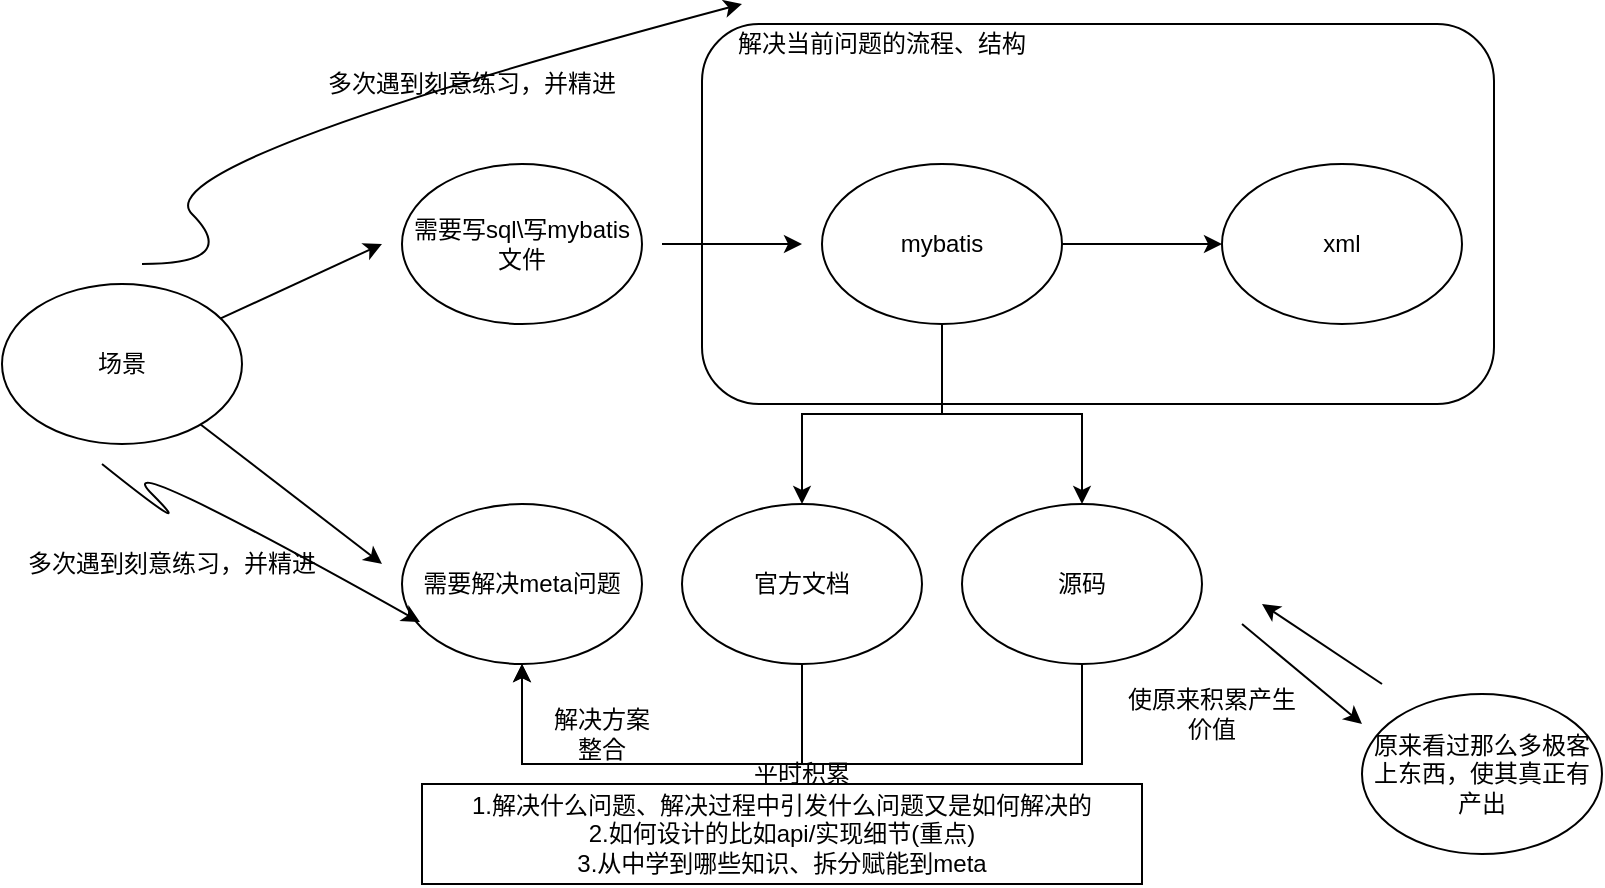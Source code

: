 <mxfile version="15.8.7" type="github">
  <diagram id="Cybj3lntspkEZgwr6Lmk" name="Page-1">
    <mxGraphModel dx="2249" dy="800" grid="1" gridSize="10" guides="1" tooltips="1" connect="1" arrows="1" fold="1" page="1" pageScale="1" pageWidth="827" pageHeight="1169" math="0" shadow="0">
      <root>
        <mxCell id="0" />
        <mxCell id="1" parent="0" />
        <mxCell id="RzcdPjWBZfCNugcZxE-c-22" value="" style="rounded=1;whiteSpace=wrap;html=1;" parent="1" vertex="1">
          <mxGeometry x="260" y="140" width="396" height="190" as="geometry" />
        </mxCell>
        <mxCell id="RzcdPjWBZfCNugcZxE-c-3" value="" style="edgeStyle=orthogonalEdgeStyle;rounded=0;orthogonalLoop=1;jettySize=auto;html=1;" parent="1" source="RzcdPjWBZfCNugcZxE-c-1" target="RzcdPjWBZfCNugcZxE-c-2" edge="1">
          <mxGeometry relative="1" as="geometry" />
        </mxCell>
        <mxCell id="RzcdPjWBZfCNugcZxE-c-5" value="" style="edgeStyle=orthogonalEdgeStyle;rounded=0;orthogonalLoop=1;jettySize=auto;html=1;" parent="1" source="RzcdPjWBZfCNugcZxE-c-1" target="RzcdPjWBZfCNugcZxE-c-4" edge="1">
          <mxGeometry relative="1" as="geometry" />
        </mxCell>
        <mxCell id="RzcdPjWBZfCNugcZxE-c-12" style="edgeStyle=orthogonalEdgeStyle;rounded=0;orthogonalLoop=1;jettySize=auto;html=1;exitX=0.5;exitY=1;exitDx=0;exitDy=0;entryX=0.5;entryY=0;entryDx=0;entryDy=0;" parent="1" source="RzcdPjWBZfCNugcZxE-c-1" target="RzcdPjWBZfCNugcZxE-c-11" edge="1">
          <mxGeometry relative="1" as="geometry" />
        </mxCell>
        <mxCell id="RzcdPjWBZfCNugcZxE-c-1" value="mybatis" style="ellipse;whiteSpace=wrap;html=1;" parent="1" vertex="1">
          <mxGeometry x="320" y="210" width="120" height="80" as="geometry" />
        </mxCell>
        <mxCell id="RzcdPjWBZfCNugcZxE-c-13" style="edgeStyle=orthogonalEdgeStyle;rounded=0;orthogonalLoop=1;jettySize=auto;html=1;exitX=0.5;exitY=1;exitDx=0;exitDy=0;entryX=0.5;entryY=1;entryDx=0;entryDy=0;" parent="1" source="RzcdPjWBZfCNugcZxE-c-2" target="RzcdPjWBZfCNugcZxE-c-10" edge="1">
          <mxGeometry relative="1" as="geometry">
            <Array as="points">
              <mxPoint x="310" y="510" />
              <mxPoint x="170" y="510" />
            </Array>
          </mxGeometry>
        </mxCell>
        <mxCell id="RzcdPjWBZfCNugcZxE-c-2" value="官方文档" style="ellipse;whiteSpace=wrap;html=1;" parent="1" vertex="1">
          <mxGeometry x="250" y="380" width="120" height="80" as="geometry" />
        </mxCell>
        <mxCell id="RzcdPjWBZfCNugcZxE-c-4" value="xml" style="ellipse;whiteSpace=wrap;html=1;" parent="1" vertex="1">
          <mxGeometry x="520" y="210" width="120" height="80" as="geometry" />
        </mxCell>
        <mxCell id="RzcdPjWBZfCNugcZxE-c-6" value="需要写sql\写mybatis文件" style="ellipse;whiteSpace=wrap;html=1;" parent="1" vertex="1">
          <mxGeometry x="110" y="210" width="120" height="80" as="geometry" />
        </mxCell>
        <mxCell id="RzcdPjWBZfCNugcZxE-c-7" value="场景" style="ellipse;whiteSpace=wrap;html=1;" parent="1" vertex="1">
          <mxGeometry x="-90" y="270" width="120" height="80" as="geometry" />
        </mxCell>
        <mxCell id="RzcdPjWBZfCNugcZxE-c-8" value="" style="endArrow=classic;html=1;rounded=0;" parent="1" source="RzcdPjWBZfCNugcZxE-c-7" edge="1">
          <mxGeometry width="50" height="50" relative="1" as="geometry">
            <mxPoint x="50" y="290" as="sourcePoint" />
            <mxPoint x="100" y="250" as="targetPoint" />
          </mxGeometry>
        </mxCell>
        <mxCell id="RzcdPjWBZfCNugcZxE-c-9" value="" style="endArrow=classic;html=1;rounded=0;" parent="1" edge="1">
          <mxGeometry width="50" height="50" relative="1" as="geometry">
            <mxPoint x="240" y="250" as="sourcePoint" />
            <mxPoint x="310" y="250" as="targetPoint" />
          </mxGeometry>
        </mxCell>
        <mxCell id="RzcdPjWBZfCNugcZxE-c-10" value="需要解决meta问题" style="ellipse;whiteSpace=wrap;html=1;" parent="1" vertex="1">
          <mxGeometry x="110" y="380" width="120" height="80" as="geometry" />
        </mxCell>
        <mxCell id="RzcdPjWBZfCNugcZxE-c-14" style="edgeStyle=orthogonalEdgeStyle;rounded=0;orthogonalLoop=1;jettySize=auto;html=1;exitX=0.5;exitY=1;exitDx=0;exitDy=0;entryX=0.5;entryY=1;entryDx=0;entryDy=0;" parent="1" source="RzcdPjWBZfCNugcZxE-c-11" target="RzcdPjWBZfCNugcZxE-c-10" edge="1">
          <mxGeometry relative="1" as="geometry">
            <Array as="points">
              <mxPoint x="450" y="510" />
              <mxPoint x="170" y="510" />
            </Array>
          </mxGeometry>
        </mxCell>
        <mxCell id="RzcdPjWBZfCNugcZxE-c-11" value="源码" style="ellipse;whiteSpace=wrap;html=1;" parent="1" vertex="1">
          <mxGeometry x="390" y="380" width="120" height="80" as="geometry" />
        </mxCell>
        <mxCell id="RzcdPjWBZfCNugcZxE-c-15" value="平时积累" style="text;html=1;strokeColor=none;fillColor=none;align=center;verticalAlign=middle;whiteSpace=wrap;rounded=0;" parent="1" vertex="1">
          <mxGeometry x="280" y="500" width="60" height="30" as="geometry" />
        </mxCell>
        <mxCell id="RzcdPjWBZfCNugcZxE-c-18" value="" style="endArrow=classic;html=1;rounded=0;" parent="1" source="RzcdPjWBZfCNugcZxE-c-7" edge="1">
          <mxGeometry width="50" height="50" relative="1" as="geometry">
            <mxPoint x="20" y="380" as="sourcePoint" />
            <mxPoint x="100" y="410" as="targetPoint" />
          </mxGeometry>
        </mxCell>
        <mxCell id="RzcdPjWBZfCNugcZxE-c-19" value="解决方案整合" style="text;html=1;strokeColor=none;fillColor=none;align=center;verticalAlign=middle;whiteSpace=wrap;rounded=0;" parent="1" vertex="1">
          <mxGeometry x="180" y="480" width="60" height="30" as="geometry" />
        </mxCell>
        <mxCell id="RzcdPjWBZfCNugcZxE-c-23" value="解决当前问题的流程、结构" style="text;html=1;strokeColor=none;fillColor=none;align=center;verticalAlign=middle;whiteSpace=wrap;rounded=0;" parent="1" vertex="1">
          <mxGeometry x="270" y="140" width="160" height="20" as="geometry" />
        </mxCell>
        <mxCell id="RzcdPjWBZfCNugcZxE-c-24" value="原来看过那么多极客上东西，使其真正有产出" style="ellipse;whiteSpace=wrap;html=1;" parent="1" vertex="1">
          <mxGeometry x="590" y="475" width="120" height="80" as="geometry" />
        </mxCell>
        <mxCell id="RzcdPjWBZfCNugcZxE-c-25" value="" style="endArrow=classic;html=1;rounded=0;movable=0;resizable=0;rotatable=0;deletable=0;editable=0;connectable=0;" parent="1" edge="1">
          <mxGeometry width="50" height="50" relative="1" as="geometry">
            <mxPoint x="530" y="440" as="sourcePoint" />
            <mxPoint x="590" y="490" as="targetPoint" />
          </mxGeometry>
        </mxCell>
        <mxCell id="E2ReO5sUCEfm6lsxGouw-2" value="1.解决什么问题、解决过程中引发什么问题又是如何解决的&lt;br&gt;2.如何设计的比如api/实现细节(重点)&lt;br&gt;3.从中学到哪些知识、拆分赋能到meta" style="rounded=0;whiteSpace=wrap;html=1;" parent="1" vertex="1">
          <mxGeometry x="120" y="520" width="360" height="50" as="geometry" />
        </mxCell>
        <mxCell id="E2ReO5sUCEfm6lsxGouw-3" value="" style="endArrow=classic;html=1;rounded=0;" parent="1" edge="1">
          <mxGeometry width="50" height="50" relative="1" as="geometry">
            <mxPoint x="600" y="470" as="sourcePoint" />
            <mxPoint x="540" y="430" as="targetPoint" />
          </mxGeometry>
        </mxCell>
        <mxCell id="E2ReO5sUCEfm6lsxGouw-4" value="使原来积累产生价值" style="text;html=1;strokeColor=none;fillColor=none;align=center;verticalAlign=middle;whiteSpace=wrap;rounded=0;" parent="1" vertex="1">
          <mxGeometry x="470" y="480" width="90" height="10" as="geometry" />
        </mxCell>
        <mxCell id="JjX8s7hxWOwTUqNfQsRl-1" value="" style="curved=1;endArrow=classic;html=1;rounded=0;" edge="1" parent="1">
          <mxGeometry width="50" height="50" relative="1" as="geometry">
            <mxPoint x="-20" y="260" as="sourcePoint" />
            <mxPoint x="280" y="130" as="targetPoint" />
            <Array as="points">
              <mxPoint x="30" y="260" />
              <mxPoint x="-20" y="210" />
            </Array>
          </mxGeometry>
        </mxCell>
        <mxCell id="JjX8s7hxWOwTUqNfQsRl-2" value="多次遇到刻意练习，并精进" style="text;html=1;strokeColor=none;fillColor=none;align=center;verticalAlign=middle;whiteSpace=wrap;rounded=0;" vertex="1" parent="1">
          <mxGeometry x="70" y="150" width="150" height="40" as="geometry" />
        </mxCell>
        <mxCell id="JjX8s7hxWOwTUqNfQsRl-3" value="" style="curved=1;endArrow=classic;html=1;rounded=0;entryX=0.075;entryY=0.738;entryDx=0;entryDy=0;entryPerimeter=0;" edge="1" parent="1" target="RzcdPjWBZfCNugcZxE-c-10">
          <mxGeometry width="50" height="50" relative="1" as="geometry">
            <mxPoint x="-40" y="360" as="sourcePoint" />
            <mxPoint x="10" y="350" as="targetPoint" />
            <Array as="points">
              <mxPoint x="10" y="400" />
              <mxPoint x="-40" y="350" />
            </Array>
          </mxGeometry>
        </mxCell>
        <mxCell id="JjX8s7hxWOwTUqNfQsRl-4" value="多次遇到刻意练习，并精进" style="text;html=1;strokeColor=none;fillColor=none;align=center;verticalAlign=middle;whiteSpace=wrap;rounded=0;" vertex="1" parent="1">
          <mxGeometry x="-80" y="390" width="150" height="40" as="geometry" />
        </mxCell>
      </root>
    </mxGraphModel>
  </diagram>
</mxfile>
